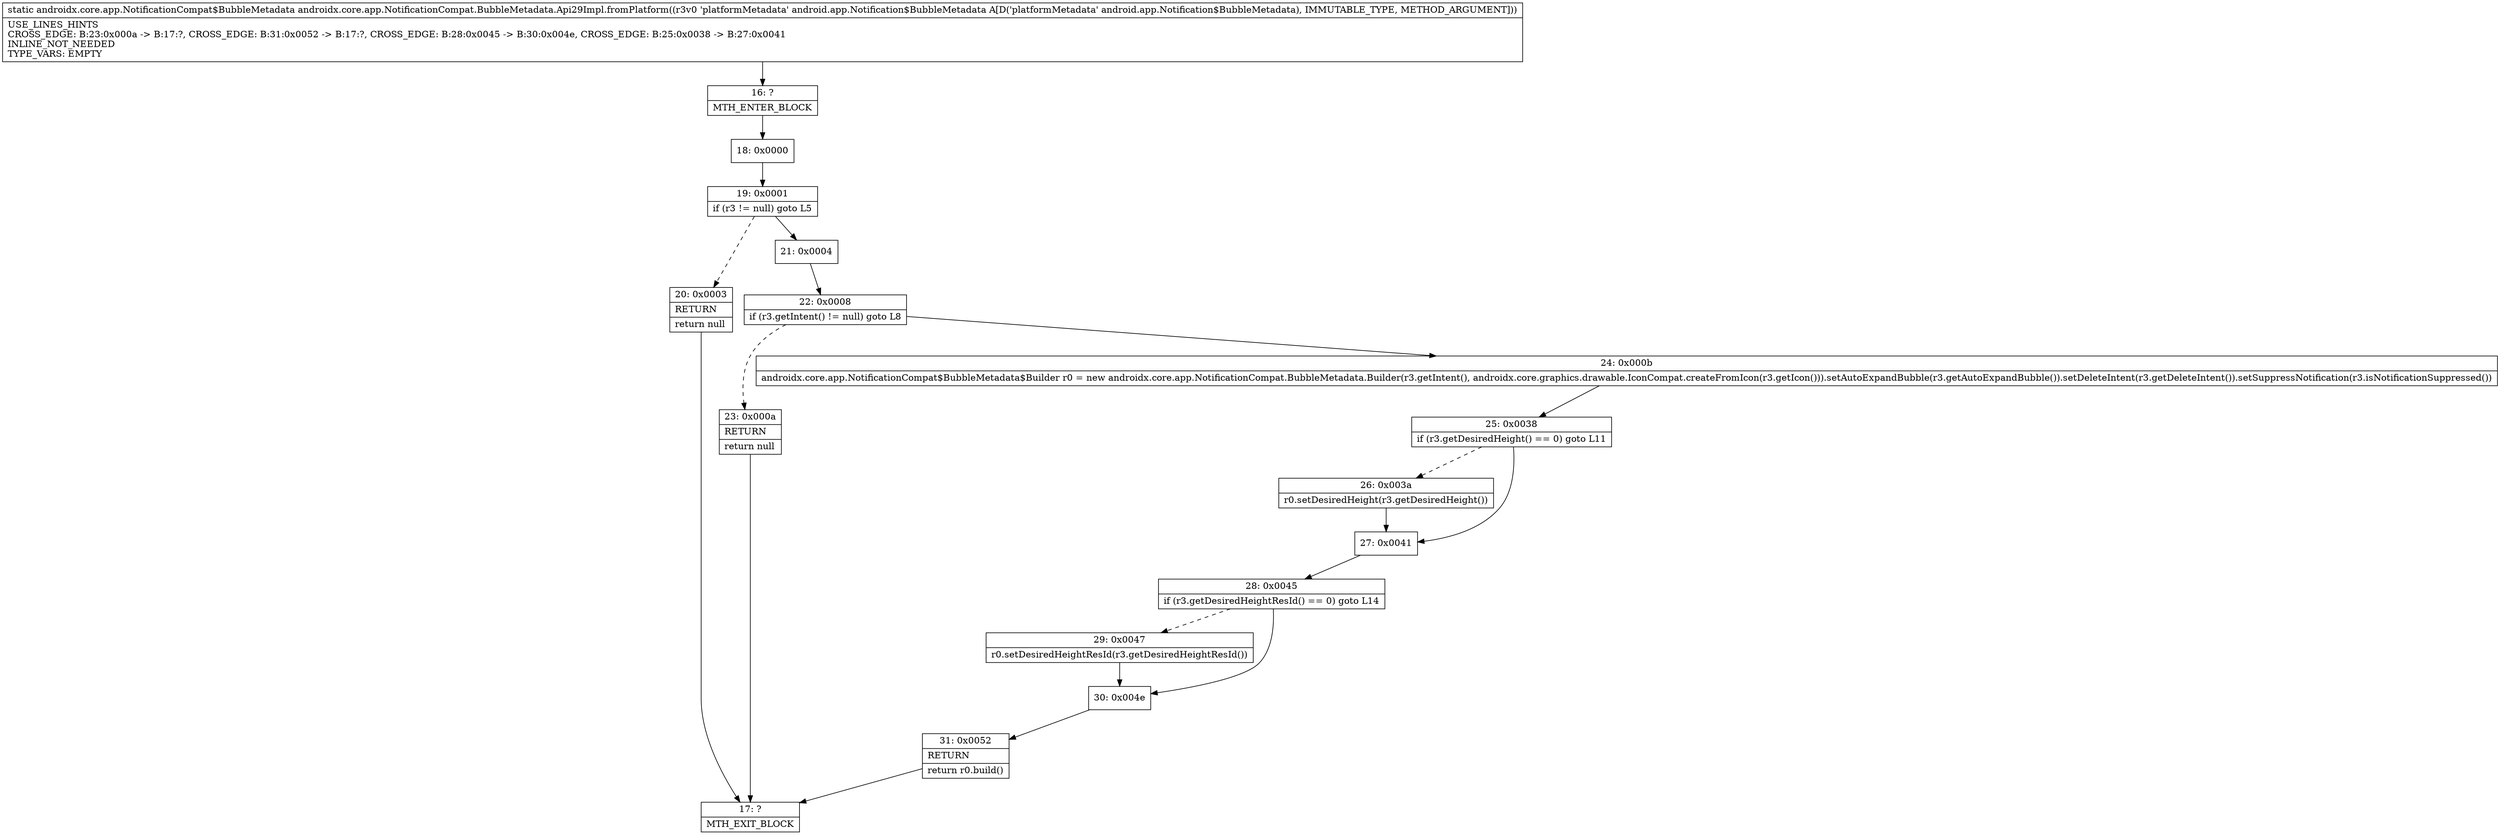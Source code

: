 digraph "CFG forandroidx.core.app.NotificationCompat.BubbleMetadata.Api29Impl.fromPlatform(Landroid\/app\/Notification$BubbleMetadata;)Landroidx\/core\/app\/NotificationCompat$BubbleMetadata;" {
Node_16 [shape=record,label="{16\:\ ?|MTH_ENTER_BLOCK\l}"];
Node_18 [shape=record,label="{18\:\ 0x0000}"];
Node_19 [shape=record,label="{19\:\ 0x0001|if (r3 != null) goto L5\l}"];
Node_20 [shape=record,label="{20\:\ 0x0003|RETURN\l|return null\l}"];
Node_17 [shape=record,label="{17\:\ ?|MTH_EXIT_BLOCK\l}"];
Node_21 [shape=record,label="{21\:\ 0x0004}"];
Node_22 [shape=record,label="{22\:\ 0x0008|if (r3.getIntent() != null) goto L8\l}"];
Node_23 [shape=record,label="{23\:\ 0x000a|RETURN\l|return null\l}"];
Node_24 [shape=record,label="{24\:\ 0x000b|androidx.core.app.NotificationCompat$BubbleMetadata$Builder r0 = new androidx.core.app.NotificationCompat.BubbleMetadata.Builder(r3.getIntent(), androidx.core.graphics.drawable.IconCompat.createFromIcon(r3.getIcon())).setAutoExpandBubble(r3.getAutoExpandBubble()).setDeleteIntent(r3.getDeleteIntent()).setSuppressNotification(r3.isNotificationSuppressed())\l}"];
Node_25 [shape=record,label="{25\:\ 0x0038|if (r3.getDesiredHeight() == 0) goto L11\l}"];
Node_26 [shape=record,label="{26\:\ 0x003a|r0.setDesiredHeight(r3.getDesiredHeight())\l}"];
Node_27 [shape=record,label="{27\:\ 0x0041}"];
Node_28 [shape=record,label="{28\:\ 0x0045|if (r3.getDesiredHeightResId() == 0) goto L14\l}"];
Node_29 [shape=record,label="{29\:\ 0x0047|r0.setDesiredHeightResId(r3.getDesiredHeightResId())\l}"];
Node_30 [shape=record,label="{30\:\ 0x004e}"];
Node_31 [shape=record,label="{31\:\ 0x0052|RETURN\l|return r0.build()\l}"];
MethodNode[shape=record,label="{static androidx.core.app.NotificationCompat$BubbleMetadata androidx.core.app.NotificationCompat.BubbleMetadata.Api29Impl.fromPlatform((r3v0 'platformMetadata' android.app.Notification$BubbleMetadata A[D('platformMetadata' android.app.Notification$BubbleMetadata), IMMUTABLE_TYPE, METHOD_ARGUMENT]))  | USE_LINES_HINTS\lCROSS_EDGE: B:23:0x000a \-\> B:17:?, CROSS_EDGE: B:31:0x0052 \-\> B:17:?, CROSS_EDGE: B:28:0x0045 \-\> B:30:0x004e, CROSS_EDGE: B:25:0x0038 \-\> B:27:0x0041\lINLINE_NOT_NEEDED\lTYPE_VARS: EMPTY\l}"];
MethodNode -> Node_16;Node_16 -> Node_18;
Node_18 -> Node_19;
Node_19 -> Node_20[style=dashed];
Node_19 -> Node_21;
Node_20 -> Node_17;
Node_21 -> Node_22;
Node_22 -> Node_23[style=dashed];
Node_22 -> Node_24;
Node_23 -> Node_17;
Node_24 -> Node_25;
Node_25 -> Node_26[style=dashed];
Node_25 -> Node_27;
Node_26 -> Node_27;
Node_27 -> Node_28;
Node_28 -> Node_29[style=dashed];
Node_28 -> Node_30;
Node_29 -> Node_30;
Node_30 -> Node_31;
Node_31 -> Node_17;
}

